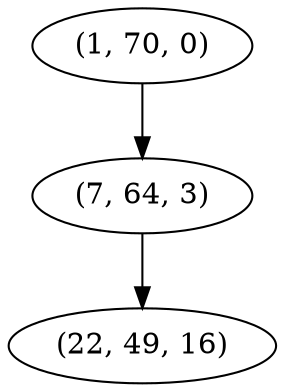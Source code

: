 digraph tree {
    "(1, 70, 0)";
    "(7, 64, 3)";
    "(22, 49, 16)";
    "(1, 70, 0)" -> "(7, 64, 3)";
    "(7, 64, 3)" -> "(22, 49, 16)";
}
